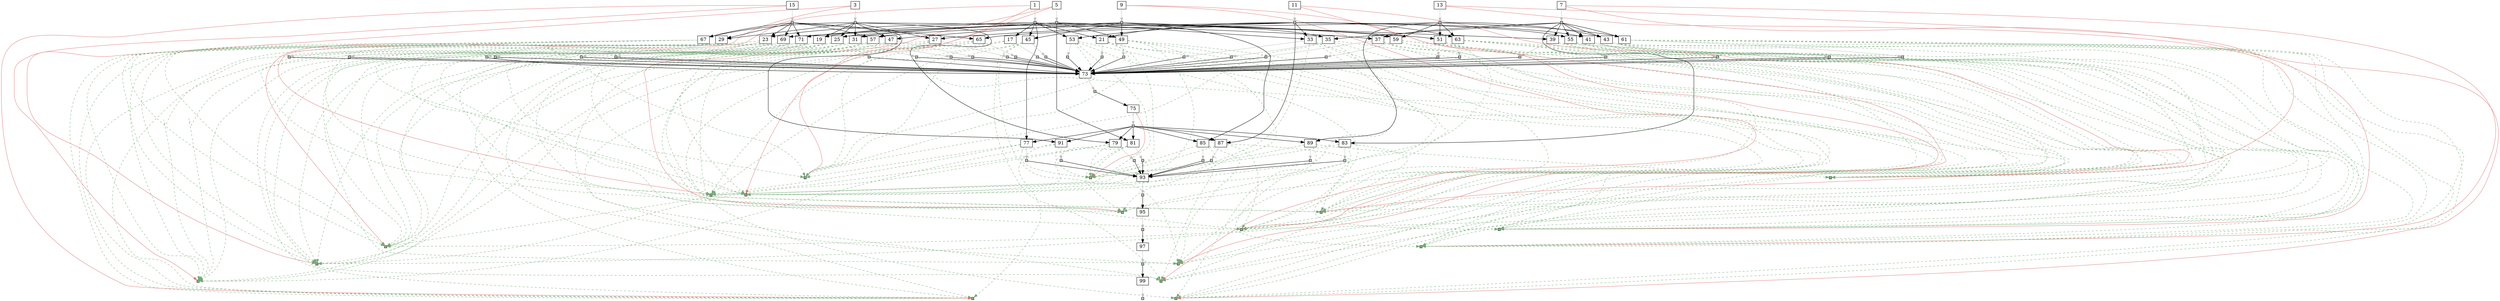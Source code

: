 strict digraph  {
	node [label="\N"];
	1	 [height=0,
		shape=rect,
		size=13.52,
		width=0];
	2	 [fillcolor=gray,
		height=0.1,
		label="",
		shape=rect,
		size=0,
		style=filled,
		width=0.1];
	1 -> 2	 [color=gray,
		size=12528124.0];
	101	 [fillcolor="#88bb88",
		height=0.1,
		label="",
		shape=rect,
		size=0,
		style=filled,
		width=0.1];
	1 -> 101	 [color="#dd7777",
		size=2631010.0,
		weight=0];
	102	 [fillcolor="#88bb88",
		height=0.1,
		label="",
		shape=rect,
		size=0,
		style=filled,
		width=0.1];
	1 -> 102	 [color="#dd7777",
		size=2631010.0,
		weight=0];
	17	 [height=0,
		shape=rect,
		size=10.33,
		width=0];
	2 -> 17	 [size=0];
	19	 [height=0,
		shape=rect,
		size=10.64,
		width=0];
	2 -> 19	 [size=0];
	21	 [height=0,
		shape=rect,
		size=10.59,
		width=0];
	2 -> 21	 [size=0];
	23	 [height=0,
		shape=rect,
		size=10.52,
		width=0];
	2 -> 23	 [size=0];
	35	 [height=0,
		shape=rect,
		size=10.52,
		width=0];
	2 -> 35	 [size=0];
	45	 [height=0,
		shape=rect,
		size=10.63,
		width=0];
	2 -> 45	 [size=0];
	53	 [height=0,
		shape=rect,
		size=10.52,
		width=0];
	2 -> 53	 [size=0];
	77	 [height=0,
		shape=rect,
		size=10.76,
		width=0];
	2 -> 77	 [size=0];
	3	 [height=0,
		shape=rect,
		size=13.9,
		width=0];
	4	 [fillcolor=gray,
		height=0.1,
		label="",
		shape=rect,
		size=0,
		style=filled,
		width=0.1];
	3 -> 4	 [color=gray,
		size=12515338.0];
	103	 [fillcolor="#88bb88",
		height=0.1,
		label="",
		shape=rect,
		size=0,
		style=filled,
		width=0.1];
	3 -> 103	 [color="#dd7777",
		size=2631010.0,
		weight=0];
	104	 [fillcolor="#88bb88",
		height=0.1,
		label="",
		shape=rect,
		size=0,
		style=filled,
		width=0.1];
	3 -> 104	 [color="#dd7777",
		size=2631010.0,
		weight=0];
	4 -> 19	 [size=0];
	25	 [height=0,
		shape=rect,
		size=10.59,
		width=0];
	4 -> 25	 [size=0];
	27	 [height=0,
		shape=rect,
		size=10.62,
		width=0];
	4 -> 27	 [size=0];
	29	 [height=0,
		shape=rect,
		size=10.75,
		width=0];
	4 -> 29	 [size=0];
	31	 [height=0,
		shape=rect,
		size=10.52,
		width=0];
	4 -> 31	 [size=0];
	37	 [height=0,
		shape=rect,
		size=10.42,
		width=0];
	4 -> 37	 [size=0];
	47	 [height=0,
		shape=rect,
		size=10.6,
		width=0];
	4 -> 47	 [size=0];
	67	 [height=0,
		shape=rect,
		size=10.66,
		width=0];
	4 -> 67	 [size=0];
	79	 [height=0,
		shape=rect,
		size=10.66,
		width=0];
	4 -> 79	 [size=0];
	5	 [height=0,
		shape=rect,
		size=13.69,
		width=0];
	6	 [fillcolor=gray,
		height=0.1,
		label="",
		shape=rect,
		size=0,
		style=filled,
		width=0.1];
	5 -> 6	 [color=gray,
		size=12537696.0];
	105	 [fillcolor="#88bb88",
		height=0.1,
		label="",
		shape=rect,
		size=0,
		style=filled,
		width=0.1];
	5 -> 105	 [color="#dd7777",
		size=2631010.0,
		weight=0];
	106	 [fillcolor="#88bb88",
		height=0.1,
		label="",
		shape=rect,
		size=0,
		style=filled,
		width=0.1];
	5 -> 106	 [color="#dd7777",
		size=2631010.0,
		weight=0];
	6 -> 25	 [size=0];
	6 -> 31	 [size=0];
	33	 [height=0,
		shape=rect,
		size=10.68,
		width=0];
	6 -> 33	 [size=0];
	49	 [height=0,
		shape=rect,
		size=10.66,
		width=0];
	6 -> 49	 [size=0];
	59	 [height=0,
		shape=rect,
		size=10.74,
		width=0];
	6 -> 59	 [size=0];
	69	 [height=0,
		shape=rect,
		size=10.48,
		width=0];
	6 -> 69	 [size=0];
	81	 [height=0,
		shape=rect,
		size=10.65,
		width=0];
	6 -> 81	 [size=0];
	7	 [height=0,
		shape=rect,
		size=13.72,
		width=0];
	8	 [fillcolor=gray,
		height=0.1,
		label="",
		shape=rect,
		size=0,
		style=filled,
		width=0.1];
	7 -> 8	 [color=gray,
		size=12533500.0];
	107	 [fillcolor="#88bb88",
		height=0.1,
		label="",
		shape=rect,
		size=0,
		style=filled,
		width=0.1];
	7 -> 107	 [color="#dd7777",
		size=2631010.0,
		weight=0];
	108	 [fillcolor="#88bb88",
		height=0.1,
		label="",
		shape=rect,
		size=0,
		style=filled,
		width=0.1];
	7 -> 108	 [color="#dd7777",
		size=2631010.0,
		weight=0];
	8 -> 35	 [size=0];
	8 -> 37	 [size=0];
	39	 [height=0,
		shape=rect,
		size=10.63,
		width=0];
	8 -> 39	 [size=0];
	41	 [height=0,
		shape=rect,
		size=10.56,
		width=0];
	8 -> 41	 [size=0];
	43	 [height=0,
		shape=rect,
		size=10.62,
		width=0];
	8 -> 43	 [size=0];
	55	 [height=0,
		shape=rect,
		size=10.52,
		width=0];
	8 -> 55	 [size=0];
	61	 [height=0,
		shape=rect,
		size=10.6,
		width=0];
	8 -> 61	 [size=0];
	83	 [height=0,
		shape=rect,
		size=10.66,
		width=0];
	8 -> 83	 [size=0];
	9	 [height=0,
		shape=rect,
		size=13.45,
		width=0];
	10	 [fillcolor=gray,
		height=0.1,
		label="",
		shape=rect,
		size=0,
		style=filled,
		width=0.1];
	9 -> 10	 [color=gray,
		size=12582036.0];
	109	 [fillcolor="#88bb88",
		height=0.1,
		label="",
		shape=rect,
		size=0,
		style=filled,
		width=0.1];
	9 -> 109	 [color="#dd7777",
		size=2631010.0,
		weight=0];
	110	 [fillcolor="#88bb88",
		height=0.1,
		label="",
		shape=rect,
		size=0,
		style=filled,
		width=0.1];
	9 -> 110	 [color="#dd7777",
		size=2631010.0,
		weight=0];
	10 -> 39	 [size=0];
	10 -> 45	 [size=0];
	10 -> 47	 [size=0];
	10 -> 49	 [size=0];
	51	 [height=0,
		shape=rect,
		size=10.65,
		width=0];
	10 -> 51	 [size=0];
	71	 [height=0,
		shape=rect,
		size=10.48,
		width=0];
	10 -> 71	 [size=0];
	85	 [height=0,
		shape=rect,
		size=10.5,
		width=0];
	10 -> 85	 [size=0];
	11	 [height=0,
		shape=rect,
		size=13.11,
		width=0];
	12	 [fillcolor=gray,
		height=0.1,
		label="",
		shape=rect,
		size=0,
		style=filled,
		width=0.1];
	11 -> 12	 [color=gray,
		size=12567562.0];
	111	 [fillcolor="#88bb88",
		height=0.1,
		label="",
		shape=rect,
		size=0,
		style=filled,
		width=0.1];
	11 -> 111	 [color="#dd7777",
		size=2631010.0,
		weight=0];
	112	 [fillcolor="#88bb88",
		height=0.1,
		label="",
		shape=rect,
		size=0,
		style=filled,
		width=0.1];
	11 -> 112	 [color="#dd7777",
		size=2631010.0,
		weight=0];
	12 -> 21	 [size=0];
	12 -> 27	 [size=0];
	12 -> 33	 [size=0];
	12 -> 41	 [size=0];
	12 -> 53	 [size=0];
	12 -> 55	 [size=0];
	57	 [height=0,
		shape=rect,
		size=10.54,
		width=0];
	12 -> 57	 [size=0];
	63	 [height=0,
		shape=rect,
		size=10.47,
		width=0];
	12 -> 63	 [size=0];
	87	 [height=0,
		shape=rect,
		size=10.85,
		width=0];
	12 -> 87	 [size=0];
	13	 [height=0,
		shape=rect,
		size=13.54,
		width=0];
	14	 [fillcolor=gray,
		height=0.1,
		label="",
		shape=rect,
		size=0,
		style=filled,
		width=0.1];
	13 -> 14	 [color=gray,
		size=12536268.0];
	113	 [fillcolor="#88bb88",
		height=0.1,
		label="",
		shape=rect,
		size=0,
		style=filled,
		width=0.1];
	13 -> 113	 [color="#dd7777",
		size=2631010.0,
		weight=0];
	114	 [fillcolor="#88bb88",
		height=0.1,
		label="",
		shape=rect,
		size=0,
		style=filled,
		width=0.1];
	13 -> 114	 [color="#dd7777",
		size=2631010.0,
		weight=0];
	14 -> 43	 [size=0];
	14 -> 51	 [size=0];
	14 -> 59	 [size=0];
	14 -> 61	 [size=0];
	14 -> 63	 [size=0];
	65	 [height=0,
		shape=rect,
		size=10.51,
		width=0];
	14 -> 65	 [size=0];
	89	 [height=0,
		shape=rect,
		size=10.99,
		width=0];
	14 -> 89	 [size=0];
	15	 [height=0,
		shape=rect,
		size=13.43,
		width=0];
	16	 [fillcolor=gray,
		height=0.1,
		label="",
		shape=rect,
		size=0,
		style=filled,
		width=0.1];
	15 -> 16	 [color=gray,
		size=12536642.0];
	115	 [fillcolor="#88bb88",
		height=0.1,
		label="",
		shape=rect,
		size=0,
		style=filled,
		width=0.1];
	15 -> 115	 [color="#dd7777",
		size=2631010.0,
		weight=0];
	116	 [fillcolor="#88bb88",
		height=0.1,
		label="",
		shape=rect,
		size=0,
		style=filled,
		width=0.1];
	15 -> 116	 [color="#dd7777",
		size=2631010.0,
		weight=0];
	16 -> 23	 [size=0];
	16 -> 29	 [size=0];
	16 -> 57	 [size=0];
	16 -> 65	 [size=0];
	16 -> 67	 [size=0];
	16 -> 69	 [size=0];
	16 -> 71	 [size=0];
	91	 [height=0,
		shape=rect,
		size=10.55,
		width=0];
	16 -> 91	 [size=0];
	18	 [fillcolor=gray,
		height=0.1,
		label="",
		shape=rect,
		size=0,
		style=filled,
		width=0.1];
	17 -> 18	 [color=gray,
		size=8589080.0];
	17 -> 101	 [color="#77aa77",
		size=0,
		style=dashed,
		weight=0];
	17 -> 102	 [color="#77aa77",
		size=0,
		style=dashed,
		weight=0];
	73	 [height=0,
		shape=rect,
		size=2.24,
		width=0];
	18 -> 73	 [size=283036.0];
	20	 [fillcolor=gray,
		height=0.1,
		label="",
		shape=rect,
		size=0,
		style=filled,
		width=0.1];
	19 -> 20	 [color=gray,
		size=16882034.0];
	19 -> 101	 [color="#77aa77",
		size=0,
		style=dashed,
		weight=0];
	19 -> 102	 [color="#77aa77",
		size=0,
		style=dashed,
		weight=0];
	19 -> 103	 [color="#77aa77",
		size=0,
		style=dashed,
		weight=0];
	19 -> 104	 [color="#77aa77",
		size=0,
		style=dashed,
		weight=0];
	20 -> 73	 [size=283036.0];
	22	 [fillcolor=gray,
		height=0.1,
		label="",
		shape=rect,
		size=0,
		style=filled,
		width=0.1];
	21 -> 22	 [color=gray,
		size=16934258.0];
	21 -> 101	 [color="#77aa77",
		size=0,
		style=dashed,
		weight=0];
	21 -> 102	 [color="#77aa77",
		size=0,
		style=dashed,
		weight=0];
	21 -> 111	 [color="#77aa77",
		size=0,
		style=dashed,
		weight=0];
	21 -> 112	 [color="#77aa77",
		size=0,
		style=dashed,
		weight=0];
	22 -> 73	 [size=283036.0];
	24	 [fillcolor=gray,
		height=0.1,
		label="",
		shape=rect,
		size=0,
		style=filled,
		width=0.1];
	23 -> 24	 [color=gray,
		size=16903338.0];
	23 -> 101	 [color="#77aa77",
		size=0,
		style=dashed,
		weight=0];
	23 -> 102	 [color="#77aa77",
		size=0,
		style=dashed,
		weight=0];
	23 -> 115	 [color="#77aa77",
		size=0,
		style=dashed,
		weight=0];
	23 -> 116	 [color="#77aa77",
		size=0,
		style=dashed,
		weight=0];
	24 -> 73	 [size=283036.0];
	26	 [fillcolor=gray,
		height=0.1,
		label="",
		shape=rect,
		size=0,
		style=filled,
		width=0.1];
	25 -> 26	 [color=gray,
		size=16891606.0];
	25 -> 103	 [color="#77aa77",
		size=0,
		style=dashed,
		weight=0];
	25 -> 104	 [color="#77aa77",
		size=0,
		style=dashed,
		weight=0];
	25 -> 105	 [color="#77aa77",
		size=0,
		style=dashed,
		weight=0];
	25 -> 106	 [color="#77aa77",
		size=0,
		style=dashed,
		weight=0];
	26 -> 73	 [size=283036.0];
	28	 [fillcolor=gray,
		height=0.1,
		label="",
		shape=rect,
		size=0,
		style=filled,
		width=0.1];
	27 -> 28	 [color=gray,
		size=16921472.0];
	27 -> 103	 [color="#77aa77",
		size=0,
		style=dashed,
		weight=0];
	27 -> 104	 [color="#77aa77",
		size=0,
		style=dashed,
		weight=0];
	27 -> 111	 [color="#77aa77",
		size=0,
		style=dashed,
		weight=0];
	27 -> 112	 [color="#77aa77",
		size=0,
		style=dashed,
		weight=0];
	28 -> 73	 [size=283036.0];
	30	 [fillcolor=gray,
		height=0.1,
		label="",
		shape=rect,
		size=0,
		style=filled,
		width=0.1];
	29 -> 30	 [color=gray,
		size=16890552.0];
	29 -> 103	 [color="#77aa77",
		size=0,
		style=dashed,
		weight=0];
	29 -> 104	 [color="#77aa77",
		size=0,
		style=dashed,
		weight=0];
	29 -> 115	 [color="#77aa77",
		size=0,
		style=dashed,
		weight=0];
	29 -> 116	 [color="#77aa77",
		size=0,
		style=dashed,
		weight=0];
	30 -> 73	 [size=283036.0];
	32	 [fillcolor=gray,
		height=0.1,
		label="",
		shape=rect,
		size=0,
		style=filled,
		width=0.1];
	31 -> 32	 [color=gray,
		size=16891606.0];
	31 -> 103	 [color="#77aa77",
		size=0,
		style=dashed,
		weight=0];
	31 -> 104	 [color="#77aa77",
		size=0,
		style=dashed,
		weight=0];
	31 -> 105	 [color="#77aa77",
		size=0,
		style=dashed,
		weight=0];
	31 -> 106	 [color="#77aa77",
		size=0,
		style=dashed,
		weight=0];
	32 -> 73	 [size=283036.0];
	34	 [fillcolor=gray,
		height=0.1,
		label="",
		shape=rect,
		size=0,
		style=filled,
		width=0.1];
	33 -> 34	 [color=gray,
		size=16943830.0];
	33 -> 105	 [color="#77aa77",
		size=0,
		style=dashed,
		weight=0];
	33 -> 106	 [color="#77aa77",
		size=0,
		style=dashed,
		weight=0];
	33 -> 111	 [color="#77aa77",
		size=0,
		style=dashed,
		weight=0];
	33 -> 112	 [color="#77aa77",
		size=0,
		style=dashed,
		weight=0];
	34 -> 73	 [size=283036.0];
	36	 [fillcolor=gray,
		height=0.1,
		label="",
		shape=rect,
		size=0,
		style=filled,
		width=0.1];
	35 -> 36	 [color=gray,
		size=16900196.0];
	35 -> 101	 [color="#77aa77",
		size=0,
		style=dashed,
		weight=0];
	35 -> 102	 [color="#77aa77",
		size=0,
		style=dashed,
		weight=0];
	35 -> 107	 [color="#77aa77",
		size=0,
		style=dashed,
		weight=0];
	35 -> 108	 [color="#77aa77",
		size=0,
		style=dashed,
		weight=0];
	36 -> 73	 [size=283036.0];
	38	 [fillcolor=gray,
		height=0.1,
		label="",
		shape=rect,
		size=0,
		style=filled,
		width=0.1];
	37 -> 38	 [color=gray,
		size=16887410.0];
	37 -> 103	 [color="#77aa77",
		size=0,
		style=dashed,
		weight=0];
	37 -> 104	 [color="#77aa77",
		size=0,
		style=dashed,
		weight=0];
	37 -> 107	 [color="#77aa77",
		size=0,
		style=dashed,
		weight=0];
	37 -> 108	 [color="#77aa77",
		size=0,
		style=dashed,
		weight=0];
	38 -> 73	 [size=283036.0];
	40	 [fillcolor=gray,
		height=0.1,
		label="",
		shape=rect,
		size=0,
		style=filled,
		width=0.1];
	39 -> 40	 [color=gray,
		size=16954108.0];
	39 -> 107	 [color="#77aa77",
		size=0,
		style=dashed,
		weight=0];
	39 -> 108	 [color="#77aa77",
		size=0,
		style=dashed,
		weight=0];
	39 -> 109	 [color="#77aa77",
		size=0,
		style=dashed,
		weight=0];
	39 -> 110	 [color="#77aa77",
		size=0,
		style=dashed,
		weight=0];
	40 -> 73	 [size=283036.0];
	42	 [fillcolor=gray,
		height=0.1,
		label="",
		shape=rect,
		size=0,
		style=filled,
		width=0.1];
	41 -> 42	 [color=gray,
		size=16939634.0];
	41 -> 107	 [color="#77aa77",
		size=0,
		style=dashed,
		weight=0];
	41 -> 108	 [color="#77aa77",
		size=0,
		style=dashed,
		weight=0];
	41 -> 111	 [color="#77aa77",
		size=0,
		style=dashed,
		weight=0];
	41 -> 112	 [color="#77aa77",
		size=0,
		style=dashed,
		weight=0];
	42 -> 73	 [size=283036.0];
	44	 [fillcolor=gray,
		height=0.1,
		label="",
		shape=rect,
		size=0,
		style=filled,
		width=0.1];
	43 -> 44	 [color=gray,
		size=16908340.0];
	43 -> 107	 [color="#77aa77",
		size=0,
		style=dashed,
		weight=0];
	43 -> 108	 [color="#77aa77",
		size=0,
		style=dashed,
		weight=0];
	43 -> 113	 [color="#77aa77",
		size=0,
		style=dashed,
		weight=0];
	43 -> 114	 [color="#77aa77",
		size=0,
		style=dashed,
		weight=0];
	44 -> 73	 [size=283036.0];
	46	 [fillcolor=gray,
		height=0.1,
		label="",
		shape=rect,
		size=0,
		style=filled,
		width=0.1];
	45 -> 46	 [color=gray,
		size=16948732.0];
	45 -> 101	 [color="#77aa77",
		size=0,
		style=dashed,
		weight=0];
	45 -> 102	 [color="#77aa77",
		size=0,
		style=dashed,
		weight=0];
	45 -> 109	 [color="#77aa77",
		size=0,
		style=dashed,
		weight=0];
	45 -> 110	 [color="#77aa77",
		size=0,
		style=dashed,
		weight=0];
	46 -> 73	 [size=283036.0];
	48	 [fillcolor=gray,
		height=0.1,
		label="",
		shape=rect,
		size=0,
		style=filled,
		width=0.1];
	47 -> 48	 [color=gray,
		size=16935946.0];
	47 -> 103	 [color="#77aa77",
		size=0,
		style=dashed,
		weight=0];
	47 -> 104	 [color="#77aa77",
		size=0,
		style=dashed,
		weight=0];
	47 -> 109	 [color="#77aa77",
		size=0,
		style=dashed,
		weight=0];
	47 -> 110	 [color="#77aa77",
		size=0,
		style=dashed,
		weight=0];
	48 -> 73	 [size=283036.0];
	50	 [fillcolor=gray,
		height=0.1,
		label="",
		shape=rect,
		size=0,
		style=filled,
		width=0.1];
	49 -> 50	 [color=gray,
		size=16958304.0];
	49 -> 105	 [color="#77aa77",
		size=0,
		style=dashed,
		weight=0];
	49 -> 106	 [color="#77aa77",
		size=0,
		style=dashed,
		weight=0];
	49 -> 109	 [color="#77aa77",
		size=0,
		style=dashed,
		weight=0];
	49 -> 110	 [color="#77aa77",
		size=0,
		style=dashed,
		weight=0];
	50 -> 73	 [size=283036.0];
	52	 [fillcolor=gray,
		height=0.1,
		label="",
		shape=rect,
		size=0,
		style=filled,
		width=0.1];
	51 -> 52	 [color=gray,
		size=16956876.0];
	51 -> 109	 [color="#77aa77",
		size=0,
		style=dashed,
		weight=0];
	51 -> 110	 [color="#77aa77",
		size=0,
		style=dashed,
		weight=0];
	51 -> 113	 [color="#77aa77",
		size=0,
		style=dashed,
		weight=0];
	51 -> 114	 [color="#77aa77",
		size=0,
		style=dashed,
		weight=0];
	52 -> 73	 [size=283036.0];
	54	 [fillcolor=gray,
		height=0.1,
		label="",
		shape=rect,
		size=0,
		style=filled,
		width=0.1];
	53 -> 54	 [color=gray,
		size=16934258.0];
	53 -> 101	 [color="#77aa77",
		size=0,
		style=dashed,
		weight=0];
	53 -> 102	 [color="#77aa77",
		size=0,
		style=dashed,
		weight=0];
	53 -> 111	 [color="#77aa77",
		size=0,
		style=dashed,
		weight=0];
	53 -> 112	 [color="#77aa77",
		size=0,
		style=dashed,
		weight=0];
	54 -> 73	 [size=283036.0];
	56	 [fillcolor=gray,
		height=0.1,
		label="",
		shape=rect,
		size=0,
		style=filled,
		width=0.1];
	55 -> 56	 [color=gray,
		size=16939634.0];
	55 -> 107	 [color="#77aa77",
		size=0,
		style=dashed,
		weight=0];
	55 -> 108	 [color="#77aa77",
		size=0,
		style=dashed,
		weight=0];
	55 -> 111	 [color="#77aa77",
		size=0,
		style=dashed,
		weight=0];
	55 -> 112	 [color="#77aa77",
		size=0,
		style=dashed,
		weight=0];
	56 -> 73	 [size=283036.0];
	58	 [fillcolor=gray,
		height=0.1,
		label="",
		shape=rect,
		size=0,
		style=filled,
		width=0.1];
	57 -> 58	 [color=gray,
		size=16942776.0];
	57 -> 111	 [color="#77aa77",
		size=0,
		style=dashed,
		weight=0];
	57 -> 112	 [color="#77aa77",
		size=0,
		style=dashed,
		weight=0];
	57 -> 115	 [color="#77aa77",
		size=0,
		style=dashed,
		weight=0];
	57 -> 116	 [color="#77aa77",
		size=0,
		style=dashed,
		weight=0];
	58 -> 73	 [size=283036.0];
	60	 [fillcolor=gray,
		height=0.1,
		label="",
		shape=rect,
		size=0,
		style=filled,
		width=0.1];
	59 -> 60	 [color=gray,
		size=16912536.0];
	59 -> 105	 [color="#77aa77",
		size=0,
		style=dashed,
		weight=0];
	59 -> 106	 [color="#77aa77",
		size=0,
		style=dashed,
		weight=0];
	59 -> 113	 [color="#77aa77",
		size=0,
		style=dashed,
		weight=0];
	59 -> 114	 [color="#77aa77",
		size=0,
		style=dashed,
		weight=0];
	60 -> 73	 [size=283036.0];
	62	 [fillcolor=gray,
		height=0.1,
		label="",
		shape=rect,
		size=0,
		style=filled,
		width=0.1];
	61 -> 62	 [color=gray,
		size=16908340.0];
	61 -> 107	 [color="#77aa77",
		size=0,
		style=dashed,
		weight=0];
	61 -> 108	 [color="#77aa77",
		size=0,
		style=dashed,
		weight=0];
	61 -> 113	 [color="#77aa77",
		size=0,
		style=dashed,
		weight=0];
	61 -> 114	 [color="#77aa77",
		size=0,
		style=dashed,
		weight=0];
	62 -> 73	 [size=283036.0];
	64	 [fillcolor=gray,
		height=0.1,
		label="",
		shape=rect,
		size=0,
		style=filled,
		width=0.1];
	63 -> 64	 [color=gray,
		size=16942402.0];
	63 -> 111	 [color="#77aa77",
		size=0,
		style=dashed,
		weight=0];
	63 -> 112	 [color="#77aa77",
		size=0,
		style=dashed,
		weight=0];
	63 -> 113	 [color="#77aa77",
		size=0,
		style=dashed,
		weight=0];
	63 -> 114	 [color="#77aa77",
		size=0,
		style=dashed,
		weight=0];
	64 -> 73	 [size=283036.0];
	66	 [fillcolor=gray,
		height=0.1,
		label="",
		shape=rect,
		size=0,
		style=filled,
		width=0.1];
	65 -> 66	 [color=gray,
		size=16911482.0];
	65 -> 113	 [color="#77aa77",
		size=0,
		style=dashed,
		weight=0];
	65 -> 114	 [color="#77aa77",
		size=0,
		style=dashed,
		weight=0];
	65 -> 115	 [color="#77aa77",
		size=0,
		style=dashed,
		weight=0];
	65 -> 116	 [color="#77aa77",
		size=0,
		style=dashed,
		weight=0];
	66 -> 73	 [size=283036.0];
	68	 [fillcolor=gray,
		height=0.1,
		label="",
		shape=rect,
		size=0,
		style=filled,
		width=0.1];
	67 -> 68	 [color=gray,
		size=16890552.0];
	67 -> 103	 [color="#77aa77",
		size=0,
		style=dashed,
		weight=0];
	67 -> 104	 [color="#77aa77",
		size=0,
		style=dashed,
		weight=0];
	67 -> 115	 [color="#77aa77",
		size=0,
		style=dashed,
		weight=0];
	67 -> 116	 [color="#77aa77",
		size=0,
		style=dashed,
		weight=0];
	68 -> 73	 [size=283036.0];
	70	 [fillcolor=gray,
		height=0.1,
		label="",
		shape=rect,
		size=0,
		style=filled,
		width=0.1];
	69 -> 70	 [color=gray,
		size=16912910.0];
	69 -> 105	 [color="#77aa77",
		size=0,
		style=dashed,
		weight=0];
	69 -> 106	 [color="#77aa77",
		size=0,
		style=dashed,
		weight=0];
	69 -> 115	 [color="#77aa77",
		size=0,
		style=dashed,
		weight=0];
	69 -> 116	 [color="#77aa77",
		size=0,
		style=dashed,
		weight=0];
	70 -> 73	 [size=283036.0];
	72	 [fillcolor=gray,
		height=0.1,
		label="",
		shape=rect,
		size=0,
		style=filled,
		width=0.1];
	71 -> 72	 [color=gray,
		size=16957250.0];
	71 -> 109	 [color="#77aa77",
		size=0,
		style=dashed,
		weight=0];
	71 -> 110	 [color="#77aa77",
		size=0,
		style=dashed,
		weight=0];
	71 -> 115	 [color="#77aa77",
		size=0,
		style=dashed,
		weight=0];
	71 -> 116	 [color="#77aa77",
		size=0,
		style=dashed,
		weight=0];
	72 -> 73	 [size=283036.0];
	74	 [fillcolor=gray,
		height=0.1,
		label="",
		shape=rect,
		size=0,
		style=filled,
		width=0.1];
	73 -> 74	 [color=gray,
		size=6641.0];
	75	 [height=0,
		shape=rect,
		size=2.82,
		width=0];
	74 -> 75	 [size=5878.0];
	76	 [fillcolor=gray,
		height=0.1,
		label="",
		shape=rect,
		size=0,
		style=filled,
		width=0.1];
	75 -> 76	 [color=gray,
		size=1765.0];
	117	 [fillcolor="#88bb88",
		height=0.1,
		label="",
		shape=rect,
		size=0,
		style=filled,
		width=0.1];
	75 -> 117	 [color="#dd7777",
		size=2631010.0,
		weight=0];
	76 -> 77	 [size=0];
	76 -> 79	 [size=0];
	76 -> 81	 [size=0];
	76 -> 83	 [size=0];
	76 -> 85	 [size=0];
	76 -> 87	 [size=0];
	76 -> 89	 [size=0];
	76 -> 91	 [size=0];
	78	 [fillcolor=gray,
		height=0.1,
		label="",
		shape=rect,
		size=0,
		style=filled,
		width=0.1];
	77 -> 78	 [color=gray,
		size=16619949.0];
	77 -> 101	 [color="#77aa77",
		size=0,
		style=dashed,
		weight=0];
	77 -> 102	 [color="#77aa77",
		size=0,
		style=dashed,
		weight=0];
	77 -> 117	 [color="#77aa77",
		size=0,
		style=dashed,
		weight=0];
	93	 [height=0,
		shape=rect,
		size=1.87,
		width=0];
	78 -> 93	 [size=8313784.0];
	80	 [fillcolor=gray,
		height=0.1,
		label="",
		shape=rect,
		size=0,
		style=filled,
		width=0.1];
	79 -> 80	 [color=gray,
		size=16640131.0];
	79 -> 103	 [color="#77aa77",
		size=0,
		style=dashed,
		weight=0];
	79 -> 104	 [color="#77aa77",
		size=0,
		style=dashed,
		weight=0];
	79 -> 117	 [color="#77aa77",
		size=0,
		style=dashed,
		weight=0];
	80 -> 93	 [size=8346752.0];
	82	 [fillcolor=gray,
		height=0.1,
		label="",
		shape=rect,
		size=0,
		style=filled,
		width=0.1];
	81 -> 82	 [color=gray,
		size=16606895.0];
	81 -> 105	 [color="#77aa77",
		size=0,
		style=dashed,
		weight=0];
	81 -> 106	 [color="#77aa77",
		size=0,
		style=dashed,
		weight=0];
	81 -> 117	 [color="#77aa77",
		size=0,
		style=dashed,
		weight=0];
	82 -> 93	 [size=8291158.0];
	84	 [fillcolor=gray,
		height=0.1,
		label="",
		shape=rect,
		size=0,
		style=filled,
		width=0.1];
	83 -> 84	 [color=gray,
		size=16635983.0];
	83 -> 107	 [color="#77aa77",
		size=0,
		style=dashed,
		weight=0];
	83 -> 108	 [color="#77aa77",
		size=0,
		style=dashed,
		weight=0];
	83 -> 117	 [color="#77aa77",
		size=0,
		style=dashed,
		weight=0];
	84 -> 93	 [size=8324442.0];
	86	 [fillcolor=gray,
		height=0.1,
		label="",
		shape=rect,
		size=0,
		style=filled,
		width=0.1];
	85 -> 86	 [color=gray,
		size=16660813.0];
	85 -> 109	 [color="#77aa77",
		size=0,
		style=dashed,
		weight=0];
	85 -> 110	 [color="#77aa77",
		size=0,
		style=dashed,
		weight=0];
	85 -> 117	 [color="#77aa77",
		size=0,
		style=dashed,
		weight=0];
	86 -> 93	 [size=8300736.0];
	88	 [fillcolor=gray,
		height=0.1,
		label="",
		shape=rect,
		size=0,
		style=filled,
		width=0.1];
	87 -> 88	 [color=gray,
		size=16671245.0];
	87 -> 111	 [color="#77aa77",
		size=0,
		style=dashed,
		weight=0];
	87 -> 112	 [color="#77aa77",
		size=0,
		style=dashed,
		weight=0];
	87 -> 117	 [color="#77aa77",
		size=0,
		style=dashed,
		weight=0];
	88 -> 93	 [size=8325642.0];
	90	 [fillcolor=gray,
		height=0.1,
		label="",
		shape=rect,
		size=0,
		style=filled,
		width=0.1];
	89 -> 90	 [color=gray,
		size=16627309.0];
	89 -> 113	 [color="#77aa77",
		size=0,
		style=dashed,
		weight=0];
	89 -> 114	 [color="#77aa77",
		size=0,
		style=dashed,
		weight=0];
	89 -> 117	 [color="#77aa77",
		size=0,
		style=dashed,
		weight=0];
	90 -> 93	 [size=8313000.0];
	92	 [fillcolor=gray,
		height=0.1,
		label="",
		shape=rect,
		size=0,
		style=filled,
		width=0.1];
	91 -> 92	 [color=gray,
		size=16633393.0];
	91 -> 115	 [color="#77aa77",
		size=0,
		style=dashed,
		weight=0];
	91 -> 116	 [color="#77aa77",
		size=0,
		style=dashed,
		weight=0];
	91 -> 117	 [color="#77aa77",
		size=0,
		style=dashed,
		weight=0];
	92 -> 93	 [size=8318710.0];
	94	 [fillcolor=gray,
		height=0.1,
		label="",
		shape=rect,
		size=0,
		style=filled,
		width=0.1];
	93 -> 94	 [color=gray,
		size=4688.0];
	95	 [height=0,
		shape=rect,
		size=4.81,
		width=0];
	94 -> 95	 [size=3348.0];
	96	 [fillcolor=gray,
		height=0.1,
		label="",
		shape=rect,
		size=0,
		style=filled,
		width=0.1];
	95 -> 96	 [color=gray,
		size=131498216.0];
	97	 [height=0,
		shape=rect,
		size=4.88,
		width=0];
	96 -> 97	 [size=131497912.0];
	98	 [fillcolor=gray,
		height=0.1,
		label="",
		shape=rect,
		size=0,
		style=filled,
		width=0.1];
	97 -> 98	 [color=gray,
		size=2631010.0];
	99	 [height=0,
		shape=rect,
		size=1.19,
		width=0];
	98 -> 99	 [size=2631010.0];
	100	 [fillcolor=gray,
		height=0.1,
		label="",
		shape=rect,
		size=0,
		style=filled,
		width=0.1];
	99 -> 100	 [color=gray,
		size=760651.0];
}
